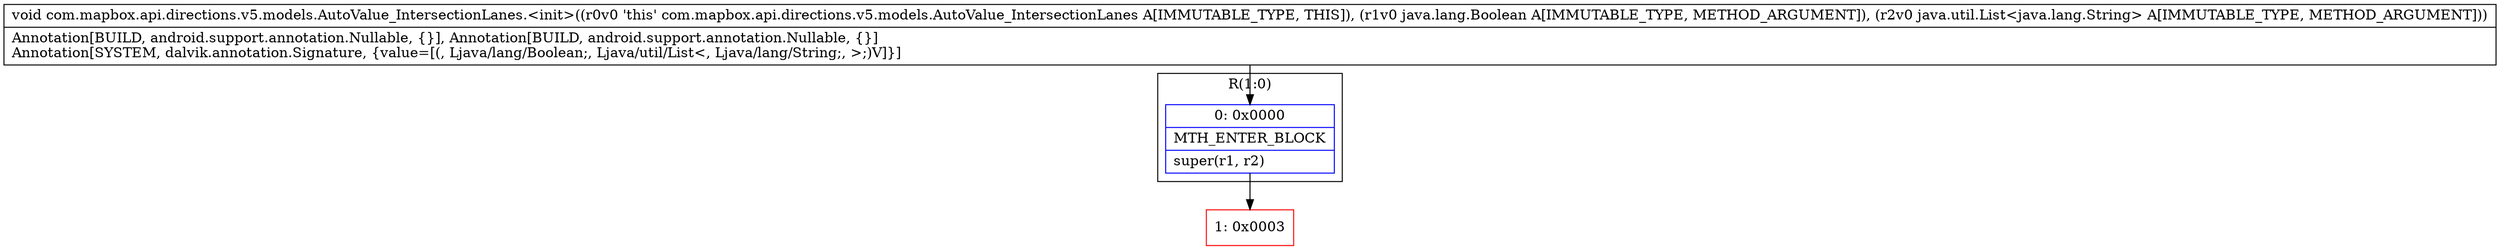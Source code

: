 digraph "CFG forcom.mapbox.api.directions.v5.models.AutoValue_IntersectionLanes.\<init\>(Ljava\/lang\/Boolean;Ljava\/util\/List;)V" {
subgraph cluster_Region_1504333920 {
label = "R(1:0)";
node [shape=record,color=blue];
Node_0 [shape=record,label="{0\:\ 0x0000|MTH_ENTER_BLOCK\l|super(r1, r2)\l}"];
}
Node_1 [shape=record,color=red,label="{1\:\ 0x0003}"];
MethodNode[shape=record,label="{void com.mapbox.api.directions.v5.models.AutoValue_IntersectionLanes.\<init\>((r0v0 'this' com.mapbox.api.directions.v5.models.AutoValue_IntersectionLanes A[IMMUTABLE_TYPE, THIS]), (r1v0 java.lang.Boolean A[IMMUTABLE_TYPE, METHOD_ARGUMENT]), (r2v0 java.util.List\<java.lang.String\> A[IMMUTABLE_TYPE, METHOD_ARGUMENT]))  | Annotation[BUILD, android.support.annotation.Nullable, \{\}], Annotation[BUILD, android.support.annotation.Nullable, \{\}]\lAnnotation[SYSTEM, dalvik.annotation.Signature, \{value=[(, Ljava\/lang\/Boolean;, Ljava\/util\/List\<, Ljava\/lang\/String;, \>;)V]\}]\l}"];
MethodNode -> Node_0;
Node_0 -> Node_1;
}

